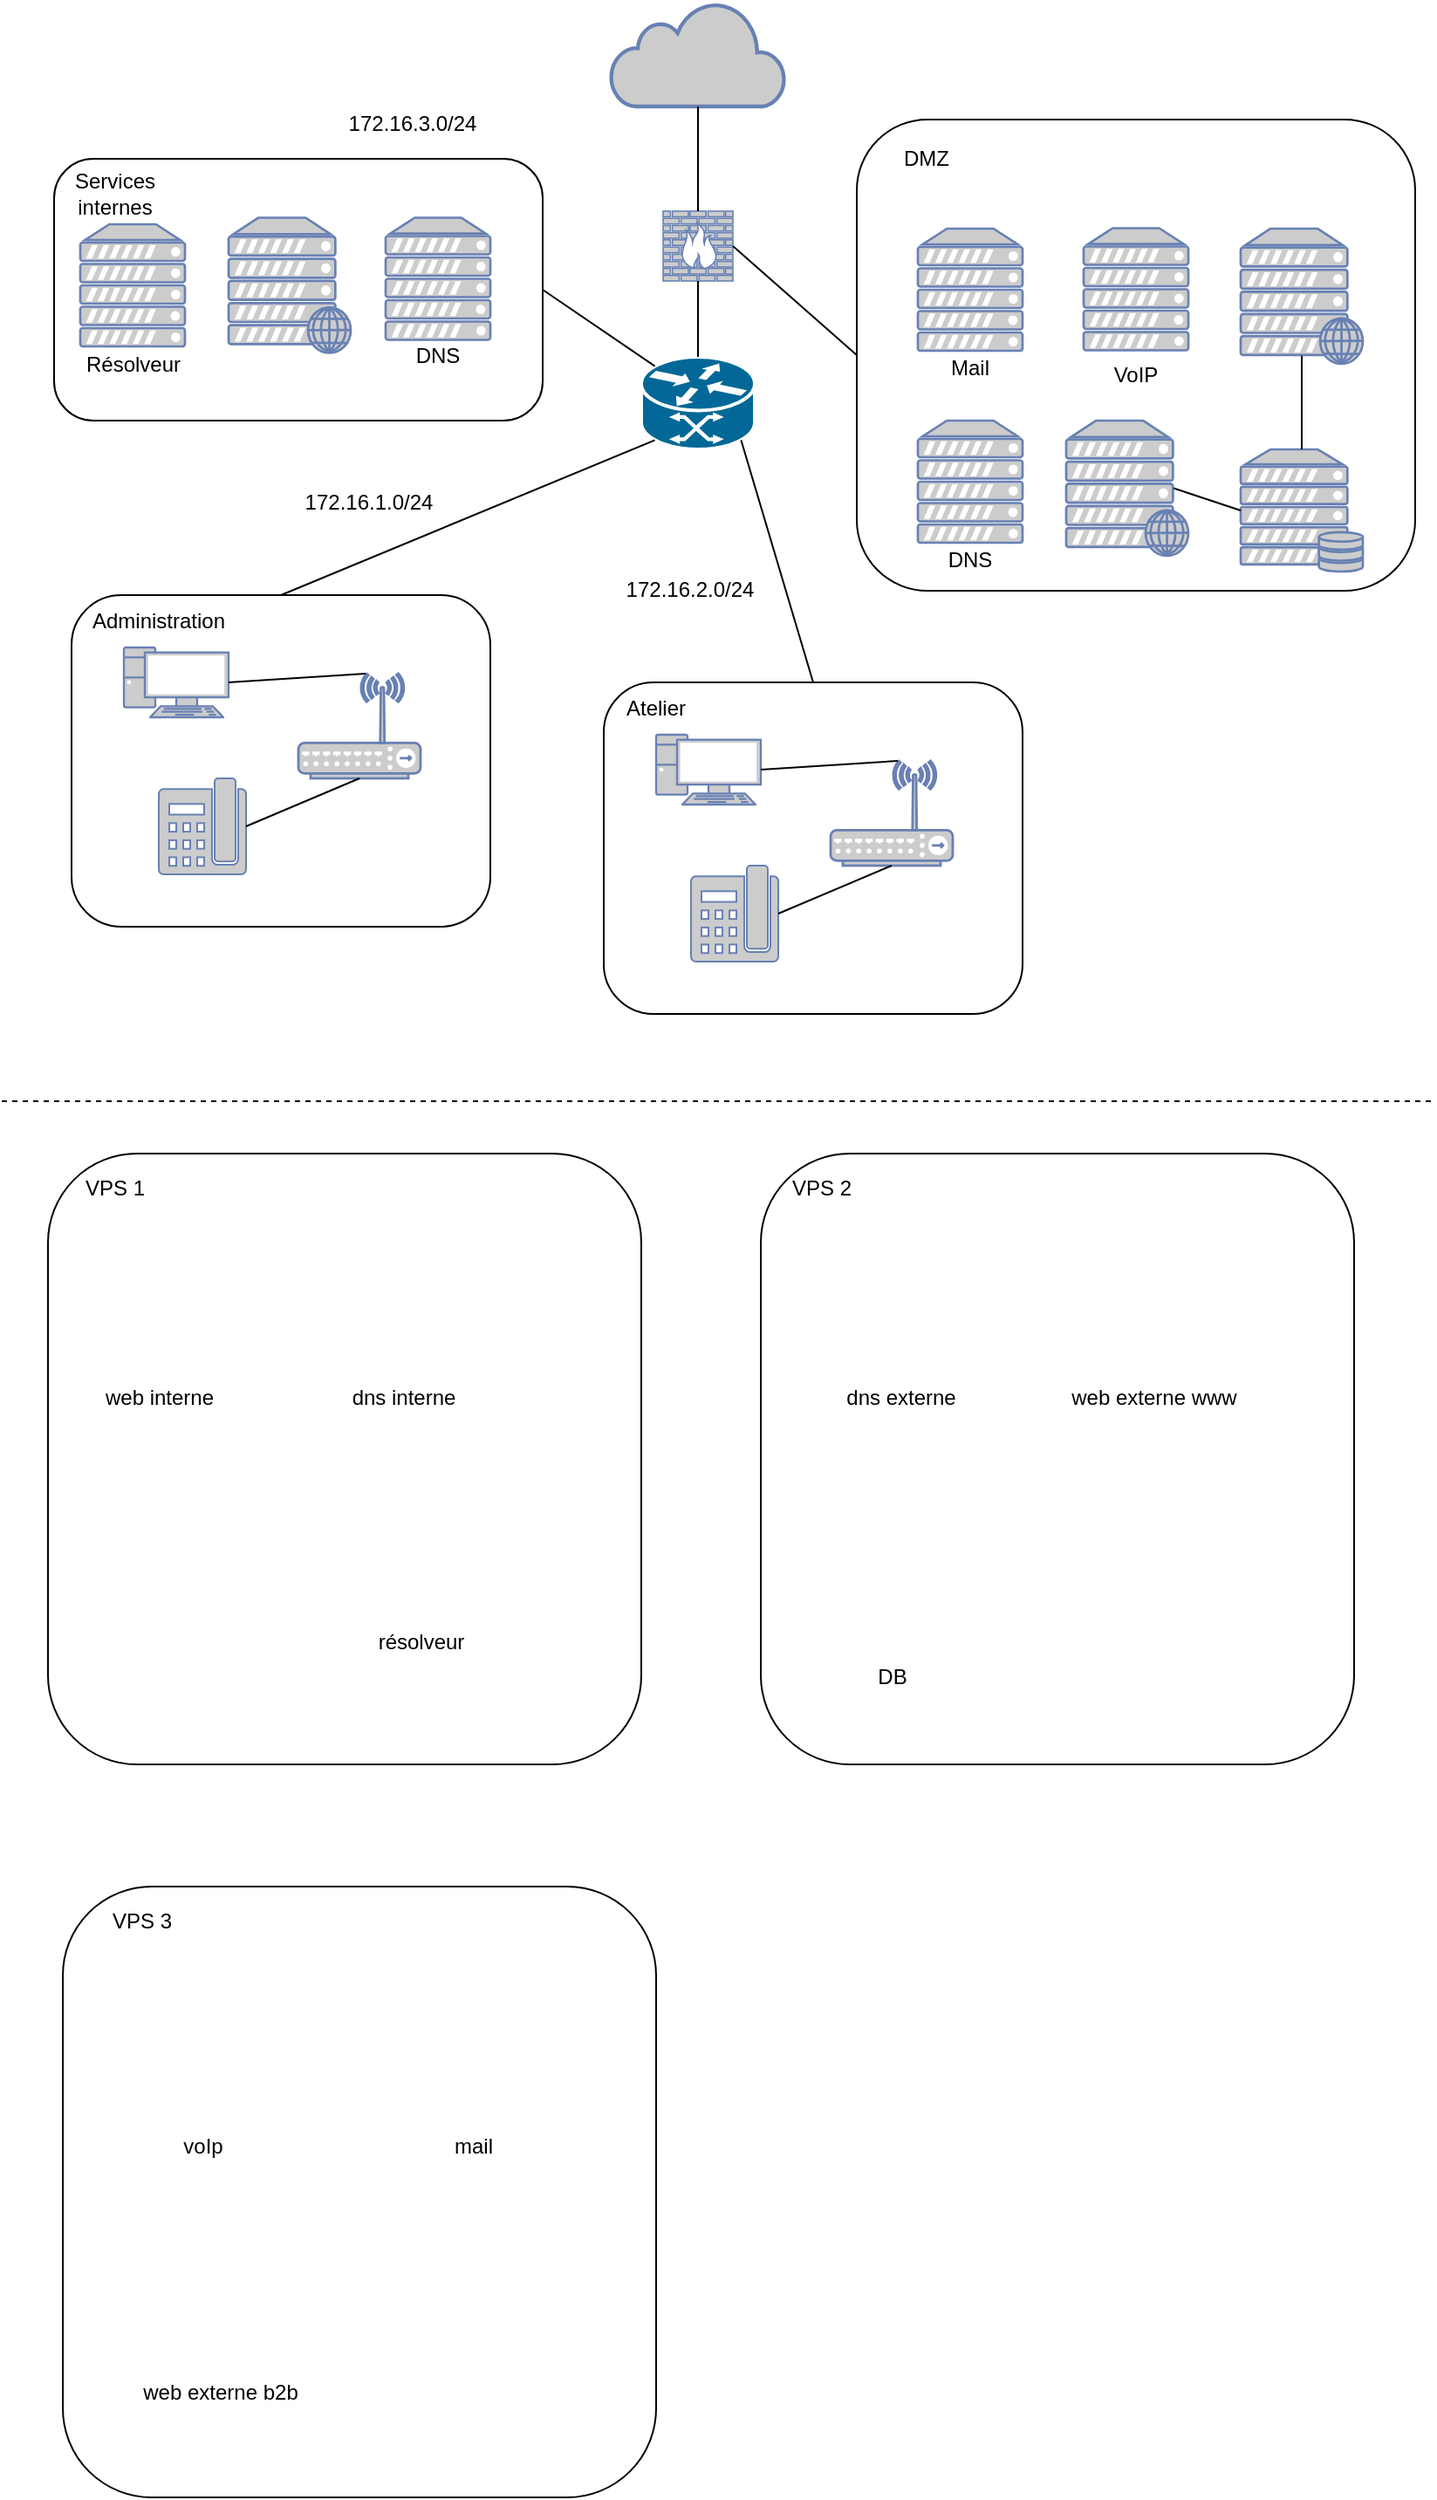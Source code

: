 <mxfile version="12.9.1" type="device"><diagram id="8K8FOAlhZLtsBGURo0Ud" name="Page-1"><mxGraphModel dx="946" dy="548" grid="1" gridSize="10" guides="1" tooltips="1" connect="1" arrows="1" fold="1" page="1" pageScale="1" pageWidth="827" pageHeight="1169" math="0" shadow="0"><root><mxCell id="0"/><mxCell id="1" parent="0"/><mxCell id="5rvcDWq6bxcaxY-hCRdV-24" value="" style="rounded=1;whiteSpace=wrap;html=1;" parent="1" vertex="1"><mxGeometry x="40" y="350" width="240" height="190" as="geometry"/></mxCell><mxCell id="5rvcDWq6bxcaxY-hCRdV-18" value="" style="rounded=1;whiteSpace=wrap;html=1;" parent="1" vertex="1"><mxGeometry x="30" y="100" width="280" height="150" as="geometry"/></mxCell><mxCell id="5rvcDWq6bxcaxY-hCRdV-17" value="" style="rounded=1;whiteSpace=wrap;html=1;" parent="1" vertex="1"><mxGeometry x="490" y="77.5" width="320" height="270" as="geometry"/></mxCell><mxCell id="5rvcDWq6bxcaxY-hCRdV-1" value="" style="fontColor=#0066CC;verticalAlign=top;verticalLabelPosition=bottom;labelPosition=center;align=center;html=1;outlineConnect=0;fillColor=#CCCCCC;strokeColor=#6881B3;gradientColor=none;gradientDirection=north;strokeWidth=2;shape=mxgraph.networks.server_storage;" parent="1" vertex="1"><mxGeometry x="710" y="266.5" width="70" height="70" as="geometry"/></mxCell><mxCell id="5rvcDWq6bxcaxY-hCRdV-2" value="" style="fontColor=#0066CC;verticalAlign=top;verticalLabelPosition=bottom;labelPosition=center;align=center;html=1;outlineConnect=0;fillColor=#CCCCCC;strokeColor=#6881B3;gradientColor=none;gradientDirection=north;strokeWidth=2;shape=mxgraph.networks.server;" parent="1" vertex="1"><mxGeometry x="525" y="140" width="60" height="70" as="geometry"/></mxCell><mxCell id="5rvcDWq6bxcaxY-hCRdV-3" value="" style="fontColor=#0066CC;verticalAlign=top;verticalLabelPosition=bottom;labelPosition=center;align=center;html=1;outlineConnect=0;fillColor=#CCCCCC;strokeColor=#6881B3;gradientColor=none;gradientDirection=north;strokeWidth=2;shape=mxgraph.networks.wireless_hub;" parent="1" vertex="1"><mxGeometry x="170" y="395" width="70" height="60" as="geometry"/></mxCell><mxCell id="5rvcDWq6bxcaxY-hCRdV-5" value="" style="fontColor=#0066CC;verticalAlign=top;verticalLabelPosition=bottom;labelPosition=center;align=center;html=1;outlineConnect=0;fillColor=#CCCCCC;strokeColor=#6881B3;gradientColor=none;gradientDirection=north;strokeWidth=2;shape=mxgraph.networks.server;" parent="1" vertex="1"><mxGeometry x="525" y="250" width="60" height="70" as="geometry"/></mxCell><mxCell id="5rvcDWq6bxcaxY-hCRdV-6" value="" style="fontColor=#0066CC;verticalAlign=top;verticalLabelPosition=bottom;labelPosition=center;align=center;html=1;outlineConnect=0;fillColor=#CCCCCC;strokeColor=#6881B3;gradientColor=none;gradientDirection=north;strokeWidth=2;shape=mxgraph.networks.web_server;" parent="1" vertex="1"><mxGeometry x="710" y="140" width="70" height="77.5" as="geometry"/></mxCell><mxCell id="5rvcDWq6bxcaxY-hCRdV-8" value="" style="fontColor=#0066CC;verticalAlign=top;verticalLabelPosition=bottom;labelPosition=center;align=center;html=1;outlineConnect=0;fillColor=#CCCCCC;strokeColor=#6881B3;gradientColor=none;gradientDirection=north;strokeWidth=2;shape=mxgraph.networks.pc;" parent="1" vertex="1"><mxGeometry x="70" y="380" width="60" height="40" as="geometry"/></mxCell><mxCell id="5rvcDWq6bxcaxY-hCRdV-11" value="" style="fontColor=#0066CC;verticalAlign=top;verticalLabelPosition=bottom;labelPosition=center;align=center;html=1;outlineConnect=0;fillColor=#CCCCCC;strokeColor=#6881B3;gradientColor=none;gradientDirection=north;strokeWidth=2;shape=mxgraph.networks.phone_2;" parent="1" vertex="1"><mxGeometry x="90" y="455" width="50" height="55" as="geometry"/></mxCell><mxCell id="5rvcDWq6bxcaxY-hCRdV-13" value="" style="fontColor=#0066CC;verticalAlign=top;verticalLabelPosition=bottom;labelPosition=center;align=center;html=1;outlineConnect=0;fillColor=#CCCCCC;strokeColor=#6881B3;gradientColor=none;gradientDirection=north;strokeWidth=2;shape=mxgraph.networks.server;" parent="1" vertex="1"><mxGeometry x="220" y="133.75" width="60" height="70" as="geometry"/></mxCell><mxCell id="5rvcDWq6bxcaxY-hCRdV-14" value="" style="fontColor=#0066CC;verticalAlign=top;verticalLabelPosition=bottom;labelPosition=center;align=center;html=1;outlineConnect=0;fillColor=#CCCCCC;strokeColor=#6881B3;gradientColor=none;gradientDirection=north;strokeWidth=2;shape=mxgraph.networks.firewall;" parent="1" vertex="1"><mxGeometry x="379" y="130" width="40" height="40" as="geometry"/></mxCell><mxCell id="5rvcDWq6bxcaxY-hCRdV-15" value="" style="shape=mxgraph.cisco.routers.atm_router;html=1;pointerEvents=1;dashed=0;fillColor=#036897;strokeColor=#ffffff;strokeWidth=2;verticalLabelPosition=bottom;verticalAlign=top;align=center;outlineConnect=0;" parent="1" vertex="1"><mxGeometry x="366.5" y="213.5" width="65" height="53" as="geometry"/></mxCell><mxCell id="5rvcDWq6bxcaxY-hCRdV-16" value="" style="html=1;outlineConnect=0;fillColor=#CCCCCC;strokeColor=#6881B3;gradientColor=none;gradientDirection=north;strokeWidth=2;shape=mxgraph.networks.cloud;fontColor=#ffffff;" parent="1" vertex="1"><mxGeometry x="349" y="10" width="100" height="60" as="geometry"/></mxCell><mxCell id="5rvcDWq6bxcaxY-hCRdV-19" value="" style="endArrow=none;html=1;entryX=0.5;entryY=1;entryDx=0;entryDy=0;entryPerimeter=0;" parent="1" source="5rvcDWq6bxcaxY-hCRdV-15" target="5rvcDWq6bxcaxY-hCRdV-14" edge="1"><mxGeometry width="50" height="50" relative="1" as="geometry"><mxPoint x="349" y="230" as="sourcePoint"/><mxPoint x="399" y="180" as="targetPoint"/></mxGeometry></mxCell><mxCell id="5rvcDWq6bxcaxY-hCRdV-21" value="" style="endArrow=none;html=1;entryX=0.5;entryY=1;entryDx=0;entryDy=0;entryPerimeter=0;exitX=0.5;exitY=0;exitDx=0;exitDy=0;exitPerimeter=0;" parent="1" source="5rvcDWq6bxcaxY-hCRdV-14" target="5rvcDWq6bxcaxY-hCRdV-16" edge="1"><mxGeometry width="50" height="50" relative="1" as="geometry"><mxPoint x="350" y="340" as="sourcePoint"/><mxPoint x="400" y="290" as="targetPoint"/></mxGeometry></mxCell><mxCell id="5rvcDWq6bxcaxY-hCRdV-22" value="DMZ" style="text;html=1;strokeColor=none;fillColor=none;align=center;verticalAlign=middle;whiteSpace=wrap;rounded=0;" parent="1" vertex="1"><mxGeometry x="510" y="90" width="40" height="20" as="geometry"/></mxCell><mxCell id="5rvcDWq6bxcaxY-hCRdV-23" value="Services internes" style="text;html=1;strokeColor=none;fillColor=none;align=center;verticalAlign=middle;whiteSpace=wrap;rounded=0;" parent="1" vertex="1"><mxGeometry x="30" y="110" width="70" height="20" as="geometry"/></mxCell><mxCell id="5rvcDWq6bxcaxY-hCRdV-25" value="" style="endArrow=none;html=1;exitX=1;exitY=0.5;exitDx=0;exitDy=0;exitPerimeter=0;entryX=0.5;entryY=1;entryDx=0;entryDy=0;entryPerimeter=0;" parent="1" source="5rvcDWq6bxcaxY-hCRdV-11" target="5rvcDWq6bxcaxY-hCRdV-3" edge="1"><mxGeometry width="50" height="50" relative="1" as="geometry"><mxPoint x="320" y="490" as="sourcePoint"/><mxPoint x="370" y="440" as="targetPoint"/></mxGeometry></mxCell><mxCell id="5rvcDWq6bxcaxY-hCRdV-26" value="" style="endArrow=none;html=1;entryX=1;entryY=0.5;entryDx=0;entryDy=0;entryPerimeter=0;exitX=0.55;exitY=0;exitDx=0;exitDy=0;exitPerimeter=0;" parent="1" source="5rvcDWq6bxcaxY-hCRdV-3" target="5rvcDWq6bxcaxY-hCRdV-8" edge="1"><mxGeometry width="50" height="50" relative="1" as="geometry"><mxPoint x="320" y="490" as="sourcePoint"/><mxPoint x="370" y="440" as="targetPoint"/></mxGeometry></mxCell><mxCell id="5rvcDWq6bxcaxY-hCRdV-27" value="" style="rounded=1;whiteSpace=wrap;html=1;" parent="1" vertex="1"><mxGeometry x="345" y="400" width="240" height="190" as="geometry"/></mxCell><mxCell id="5rvcDWq6bxcaxY-hCRdV-28" value="" style="fontColor=#0066CC;verticalAlign=top;verticalLabelPosition=bottom;labelPosition=center;align=center;html=1;outlineConnect=0;fillColor=#CCCCCC;strokeColor=#6881B3;gradientColor=none;gradientDirection=north;strokeWidth=2;shape=mxgraph.networks.wireless_hub;" parent="1" vertex="1"><mxGeometry x="475" y="445" width="70" height="60" as="geometry"/></mxCell><mxCell id="5rvcDWq6bxcaxY-hCRdV-29" value="" style="fontColor=#0066CC;verticalAlign=top;verticalLabelPosition=bottom;labelPosition=center;align=center;html=1;outlineConnect=0;fillColor=#CCCCCC;strokeColor=#6881B3;gradientColor=none;gradientDirection=north;strokeWidth=2;shape=mxgraph.networks.pc;" parent="1" vertex="1"><mxGeometry x="375" y="430" width="60" height="40" as="geometry"/></mxCell><mxCell id="5rvcDWq6bxcaxY-hCRdV-30" value="" style="fontColor=#0066CC;verticalAlign=top;verticalLabelPosition=bottom;labelPosition=center;align=center;html=1;outlineConnect=0;fillColor=#CCCCCC;strokeColor=#6881B3;gradientColor=none;gradientDirection=north;strokeWidth=2;shape=mxgraph.networks.phone_2;" parent="1" vertex="1"><mxGeometry x="395" y="505" width="50" height="55" as="geometry"/></mxCell><mxCell id="5rvcDWq6bxcaxY-hCRdV-31" value="" style="endArrow=none;html=1;exitX=1;exitY=0.5;exitDx=0;exitDy=0;exitPerimeter=0;entryX=0.5;entryY=1;entryDx=0;entryDy=0;entryPerimeter=0;" parent="1" source="5rvcDWq6bxcaxY-hCRdV-30" target="5rvcDWq6bxcaxY-hCRdV-28" edge="1"><mxGeometry width="50" height="50" relative="1" as="geometry"><mxPoint x="625" y="540" as="sourcePoint"/><mxPoint x="675" y="490" as="targetPoint"/></mxGeometry></mxCell><mxCell id="5rvcDWq6bxcaxY-hCRdV-32" value="" style="endArrow=none;html=1;entryX=1;entryY=0.5;entryDx=0;entryDy=0;entryPerimeter=0;exitX=0.55;exitY=0;exitDx=0;exitDy=0;exitPerimeter=0;" parent="1" source="5rvcDWq6bxcaxY-hCRdV-28" target="5rvcDWq6bxcaxY-hCRdV-29" edge="1"><mxGeometry width="50" height="50" relative="1" as="geometry"><mxPoint x="625" y="540" as="sourcePoint"/><mxPoint x="675" y="490" as="targetPoint"/></mxGeometry></mxCell><mxCell id="5rvcDWq6bxcaxY-hCRdV-33" value="Administration" style="text;html=1;strokeColor=none;fillColor=none;align=center;verticalAlign=middle;whiteSpace=wrap;rounded=0;" parent="1" vertex="1"><mxGeometry x="70" y="355" width="40" height="20" as="geometry"/></mxCell><mxCell id="5rvcDWq6bxcaxY-hCRdV-35" value="Atelier" style="text;html=1;strokeColor=none;fillColor=none;align=center;verticalAlign=middle;whiteSpace=wrap;rounded=0;" parent="1" vertex="1"><mxGeometry x="355" y="405" width="40" height="20" as="geometry"/></mxCell><mxCell id="5rvcDWq6bxcaxY-hCRdV-36" value="" style="fontColor=#0066CC;verticalAlign=top;verticalLabelPosition=bottom;labelPosition=center;align=center;html=1;outlineConnect=0;fillColor=#CCCCCC;strokeColor=#6881B3;gradientColor=none;gradientDirection=north;strokeWidth=2;shape=mxgraph.networks.server;" parent="1" vertex="1"><mxGeometry x="620" y="139.75" width="60" height="70" as="geometry"/></mxCell><mxCell id="5rvcDWq6bxcaxY-hCRdV-37" value="" style="endArrow=none;html=1;entryX=0.5;entryY=0.94;entryDx=0;entryDy=0;entryPerimeter=0;exitX=0.5;exitY=0;exitDx=0;exitDy=0;exitPerimeter=0;" parent="1" source="5rvcDWq6bxcaxY-hCRdV-1" target="5rvcDWq6bxcaxY-hCRdV-6" edge="1"><mxGeometry width="50" height="50" relative="1" as="geometry"><mxPoint x="640" y="280" as="sourcePoint"/><mxPoint x="690" y="230" as="targetPoint"/></mxGeometry></mxCell><mxCell id="5rvcDWq6bxcaxY-hCRdV-38" value="Mail" style="text;html=1;strokeColor=none;fillColor=none;align=center;verticalAlign=middle;whiteSpace=wrap;rounded=0;" parent="1" vertex="1"><mxGeometry x="535" y="210" width="40" height="20" as="geometry"/></mxCell><mxCell id="5rvcDWq6bxcaxY-hCRdV-39" value="VoIP" style="text;html=1;strokeColor=none;fillColor=none;align=center;verticalAlign=middle;whiteSpace=wrap;rounded=0;" parent="1" vertex="1"><mxGeometry x="630" y="213.75" width="40" height="20" as="geometry"/></mxCell><mxCell id="5rvcDWq6bxcaxY-hCRdV-40" value="DNS" style="text;html=1;strokeColor=none;fillColor=none;align=center;verticalAlign=middle;whiteSpace=wrap;rounded=0;" parent="1" vertex="1"><mxGeometry x="535" y="320" width="40" height="20" as="geometry"/></mxCell><mxCell id="5rvcDWq6bxcaxY-hCRdV-41" value="" style="fontColor=#0066CC;verticalAlign=top;verticalLabelPosition=bottom;labelPosition=center;align=center;html=1;outlineConnect=0;fillColor=#CCCCCC;strokeColor=#6881B3;gradientColor=none;gradientDirection=north;strokeWidth=2;shape=mxgraph.networks.web_server;" parent="1" vertex="1"><mxGeometry x="130" y="133.75" width="70" height="77.5" as="geometry"/></mxCell><mxCell id="5rvcDWq6bxcaxY-hCRdV-42" value="" style="endArrow=none;html=1;entryX=1;entryY=0.5;entryDx=0;entryDy=0;exitX=0.12;exitY=0.1;exitDx=0;exitDy=0;exitPerimeter=0;" parent="1" source="5rvcDWq6bxcaxY-hCRdV-15" target="5rvcDWq6bxcaxY-hCRdV-18" edge="1"><mxGeometry width="50" height="50" relative="1" as="geometry"><mxPoint x="350" y="390" as="sourcePoint"/><mxPoint x="400" y="340" as="targetPoint"/></mxGeometry></mxCell><mxCell id="5rvcDWq6bxcaxY-hCRdV-43" value="" style="endArrow=none;html=1;entryX=0.12;entryY=0.9;entryDx=0;entryDy=0;entryPerimeter=0;exitX=0.5;exitY=0;exitDx=0;exitDy=0;" parent="1" source="5rvcDWq6bxcaxY-hCRdV-24" target="5rvcDWq6bxcaxY-hCRdV-15" edge="1"><mxGeometry width="50" height="50" relative="1" as="geometry"><mxPoint x="350" y="390" as="sourcePoint"/><mxPoint x="400" y="340" as="targetPoint"/></mxGeometry></mxCell><mxCell id="5rvcDWq6bxcaxY-hCRdV-44" value="" style="endArrow=none;html=1;entryX=0.88;entryY=0.9;entryDx=0;entryDy=0;entryPerimeter=0;exitX=0.5;exitY=0;exitDx=0;exitDy=0;" parent="1" source="5rvcDWq6bxcaxY-hCRdV-27" target="5rvcDWq6bxcaxY-hCRdV-15" edge="1"><mxGeometry width="50" height="50" relative="1" as="geometry"><mxPoint x="472" y="370" as="sourcePoint"/><mxPoint x="400" y="340" as="targetPoint"/></mxGeometry></mxCell><mxCell id="5rvcDWq6bxcaxY-hCRdV-45" value="" style="endArrow=none;html=1;entryX=1;entryY=0.5;entryDx=0;entryDy=0;entryPerimeter=0;exitX=0;exitY=0.5;exitDx=0;exitDy=0;" parent="1" source="5rvcDWq6bxcaxY-hCRdV-17" target="5rvcDWq6bxcaxY-hCRdV-14" edge="1"><mxGeometry width="50" height="50" relative="1" as="geometry"><mxPoint x="350" y="390" as="sourcePoint"/><mxPoint x="400" y="340" as="targetPoint"/></mxGeometry></mxCell><mxCell id="5rvcDWq6bxcaxY-hCRdV-46" value="" style="endArrow=none;dashed=1;html=1;" parent="1" edge="1"><mxGeometry width="50" height="50" relative="1" as="geometry"><mxPoint y="640" as="sourcePoint"/><mxPoint x="820" y="640" as="targetPoint"/></mxGeometry></mxCell><mxCell id="5rvcDWq6bxcaxY-hCRdV-47" value="" style="rounded=1;whiteSpace=wrap;html=1;" parent="1" vertex="1"><mxGeometry x="26.5" y="670" width="340" height="350" as="geometry"/></mxCell><mxCell id="5rvcDWq6bxcaxY-hCRdV-49" value="" style="rounded=1;whiteSpace=wrap;html=1;" parent="1" vertex="1"><mxGeometry x="435" y="670" width="340" height="350" as="geometry"/></mxCell><mxCell id="5rvcDWq6bxcaxY-hCRdV-50" value="" style="shape=image;html=1;verticalAlign=top;verticalLabelPosition=bottom;labelBackgroundColor=#ffffff;imageAspect=0;aspect=fixed;image=https://cdn1.iconfinder.com/data/icons/social-media-2106/24/social_media_social_media_logo_docker-128.png" parent="1" vertex="1"><mxGeometry x="60" y="720" width="80" height="80" as="geometry"/></mxCell><mxCell id="5rvcDWq6bxcaxY-hCRdV-51" value="" style="shape=image;html=1;verticalAlign=top;verticalLabelPosition=bottom;labelBackgroundColor=#ffffff;imageAspect=0;aspect=fixed;image=https://cdn1.iconfinder.com/data/icons/social-media-2106/24/social_media_social_media_logo_docker-128.png" parent="1" vertex="1"><mxGeometry x="210" y="860" width="80" height="80" as="geometry"/></mxCell><mxCell id="5rvcDWq6bxcaxY-hCRdV-52" value="" style="shape=image;html=1;verticalAlign=top;verticalLabelPosition=bottom;labelBackgroundColor=#ffffff;imageAspect=0;aspect=fixed;image=https://cdn1.iconfinder.com/data/icons/social-media-2106/24/social_media_social_media_logo_docker-128.png" parent="1" vertex="1"><mxGeometry x="200" y="720" width="80" height="80" as="geometry"/></mxCell><mxCell id="5rvcDWq6bxcaxY-hCRdV-53" value="" style="shape=image;html=1;verticalAlign=top;verticalLabelPosition=bottom;labelBackgroundColor=#ffffff;imageAspect=0;aspect=fixed;image=https://cdn1.iconfinder.com/data/icons/social-media-2106/24/social_media_social_media_logo_docker-128.png" parent="1" vertex="1"><mxGeometry x="620" y="710" width="80" height="80" as="geometry"/></mxCell><mxCell id="5rvcDWq6bxcaxY-hCRdV-54" value="" style="shape=image;html=1;verticalAlign=top;verticalLabelPosition=bottom;labelBackgroundColor=#ffffff;imageAspect=0;aspect=fixed;image=https://cdn1.iconfinder.com/data/icons/social-media-2106/24/social_media_social_media_logo_docker-128.png" parent="1" vertex="1"><mxGeometry x="480" y="710" width="80" height="80" as="geometry"/></mxCell><mxCell id="5rvcDWq6bxcaxY-hCRdV-55" value="VPS 1" style="text;html=1;strokeColor=none;fillColor=none;align=center;verticalAlign=middle;whiteSpace=wrap;rounded=0;" parent="1" vertex="1"><mxGeometry x="45" y="680" width="40" height="20" as="geometry"/></mxCell><mxCell id="5rvcDWq6bxcaxY-hCRdV-56" value="VPS 2" style="text;html=1;strokeColor=none;fillColor=none;align=center;verticalAlign=middle;whiteSpace=wrap;rounded=0;" parent="1" vertex="1"><mxGeometry x="450" y="680" width="40" height="20" as="geometry"/></mxCell><mxCell id="vLpIJTmGjPXU0FHorcV9-1" value="DNS" style="text;html=1;strokeColor=none;fillColor=none;align=center;verticalAlign=middle;whiteSpace=wrap;rounded=0;" parent="1" vertex="1"><mxGeometry x="230" y="202.5" width="40" height="20" as="geometry"/></mxCell><mxCell id="KuJsLzoSFgSsdn72Qykt-1" value="172.16.1.0/24" style="text;html=1;align=center;verticalAlign=middle;resizable=0;points=[];autosize=1;" parent="1" vertex="1"><mxGeometry x="165" y="287" width="90" height="20" as="geometry"/></mxCell><mxCell id="KuJsLzoSFgSsdn72Qykt-2" value="172.16.2.0/24" style="text;html=1;align=center;verticalAlign=middle;resizable=0;points=[];autosize=1;" parent="1" vertex="1"><mxGeometry x="349" y="336.5" width="90" height="20" as="geometry"/></mxCell><mxCell id="6c3XBw8nP-Snj0HKWHFq-1" value="" style="fontColor=#0066CC;verticalAlign=top;verticalLabelPosition=bottom;labelPosition=center;align=center;html=1;outlineConnect=0;fillColor=#CCCCCC;strokeColor=#6881B3;gradientColor=none;gradientDirection=north;strokeWidth=2;shape=mxgraph.networks.server;" parent="1" vertex="1"><mxGeometry x="45" y="137.5" width="60" height="70" as="geometry"/></mxCell><mxCell id="6c3XBw8nP-Snj0HKWHFq-2" value="Résolveur" style="text;html=1;align=center;verticalAlign=middle;resizable=0;points=[];autosize=1;" parent="1" vertex="1"><mxGeometry x="40" y="207.5" width="70" height="20" as="geometry"/></mxCell><mxCell id="6c3XBw8nP-Snj0HKWHFq-3" value="résolveur" style="text;html=1;align=center;verticalAlign=middle;resizable=0;points=[];autosize=1;" parent="1" vertex="1"><mxGeometry x="210" y="940" width="60" height="20" as="geometry"/></mxCell><mxCell id="6c3XBw8nP-Snj0HKWHFq-4" value="web externe www" style="text;html=1;align=center;verticalAlign=middle;resizable=0;points=[];autosize=1;" parent="1" vertex="1"><mxGeometry x="605" y="800" width="110" height="20" as="geometry"/></mxCell><mxCell id="6c3XBw8nP-Snj0HKWHFq-5" value="web interne" style="text;html=1;align=center;verticalAlign=middle;resizable=0;points=[];autosize=1;" parent="1" vertex="1"><mxGeometry x="50" y="800" width="80" height="20" as="geometry"/></mxCell><mxCell id="6c3XBw8nP-Snj0HKWHFq-6" value="dns interne" style="text;html=1;align=center;verticalAlign=middle;resizable=0;points=[];autosize=1;" parent="1" vertex="1"><mxGeometry x="195" y="800" width="70" height="20" as="geometry"/></mxCell><mxCell id="6c3XBw8nP-Snj0HKWHFq-7" value="voIp" style="text;html=1;align=center;verticalAlign=middle;resizable=0;points=[];autosize=1;" parent="1" vertex="1"><mxGeometry x="105" y="1255" width="40" height="20" as="geometry"/></mxCell><mxCell id="6c3XBw8nP-Snj0HKWHFq-8" value="" style="rounded=1;whiteSpace=wrap;html=1;" parent="1" vertex="1"><mxGeometry x="35" y="1090" width="340" height="350" as="geometry"/></mxCell><mxCell id="6c3XBw8nP-Snj0HKWHFq-9" value="VPS 3" style="text;html=1;align=center;verticalAlign=middle;resizable=0;points=[];autosize=1;" parent="1" vertex="1"><mxGeometry x="55" y="1100" width="50" height="20" as="geometry"/></mxCell><mxCell id="6c3XBw8nP-Snj0HKWHFq-10" value="" style="shape=image;html=1;verticalAlign=top;verticalLabelPosition=bottom;labelBackgroundColor=#ffffff;imageAspect=0;aspect=fixed;image=https://cdn1.iconfinder.com/data/icons/social-media-2106/24/social_media_social_media_logo_docker-128.png" parent="1" vertex="1"><mxGeometry x="90" y="1140" width="80" height="80" as="geometry"/></mxCell><mxCell id="6c3XBw8nP-Snj0HKWHFq-11" value="" style="shape=image;html=1;verticalAlign=top;verticalLabelPosition=bottom;labelBackgroundColor=#ffffff;imageAspect=0;aspect=fixed;image=https://cdn1.iconfinder.com/data/icons/social-media-2106/24/social_media_social_media_logo_docker-128.png" parent="1" vertex="1"><mxGeometry x="240" y="1140" width="80" height="80" as="geometry"/></mxCell><mxCell id="6c3XBw8nP-Snj0HKWHFq-12" value="dns externe" style="text;html=1;align=center;verticalAlign=middle;resizable=0;points=[];autosize=1;" parent="1" vertex="1"><mxGeometry x="475" y="800" width="80" height="20" as="geometry"/></mxCell><mxCell id="6c3XBw8nP-Snj0HKWHFq-13" value="mail" style="text;html=1;align=center;verticalAlign=middle;resizable=0;points=[];autosize=1;" parent="1" vertex="1"><mxGeometry x="250" y="1229" width="40" height="20" as="geometry"/></mxCell><mxCell id="6c3XBw8nP-Snj0HKWHFq-14" value="voIp" style="text;html=1;align=center;verticalAlign=middle;resizable=0;points=[];autosize=1;" parent="1" vertex="1"><mxGeometry x="95" y="1229" width="40" height="20" as="geometry"/></mxCell><mxCell id="c7qzfTAULb8DFts_76-B-2" value="" style="fontColor=#0066CC;verticalAlign=top;verticalLabelPosition=bottom;labelPosition=center;align=center;html=1;outlineConnect=0;fillColor=#CCCCCC;strokeColor=#6881B3;gradientColor=none;gradientDirection=north;strokeWidth=2;shape=mxgraph.networks.web_server;" vertex="1" parent="1"><mxGeometry x="610" y="250" width="70" height="77.5" as="geometry"/></mxCell><mxCell id="c7qzfTAULb8DFts_76-B-4" value="" style="endArrow=none;html=1;entryX=0.88;entryY=0.5;entryDx=0;entryDy=0;entryPerimeter=0;exitX=0;exitY=0.5;exitDx=0;exitDy=0;exitPerimeter=0;" edge="1" parent="1" source="5rvcDWq6bxcaxY-hCRdV-1" target="c7qzfTAULb8DFts_76-B-2"><mxGeometry width="50" height="50" relative="1" as="geometry"><mxPoint x="700" y="320" as="sourcePoint"/><mxPoint x="700" y="266.35" as="targetPoint"/></mxGeometry></mxCell><mxCell id="c7qzfTAULb8DFts_76-B-5" value="" style="shape=image;html=1;verticalAlign=top;verticalLabelPosition=bottom;labelBackgroundColor=#ffffff;imageAspect=0;aspect=fixed;image=https://cdn1.iconfinder.com/data/icons/social-media-2106/24/social_media_social_media_logo_docker-128.png" vertex="1" parent="1"><mxGeometry x="85" y="1280" width="80" height="80" as="geometry"/></mxCell><mxCell id="c7qzfTAULb8DFts_76-B-7" value="web externe b2b" style="text;html=1;align=center;verticalAlign=middle;resizable=0;points=[];autosize=1;" vertex="1" parent="1"><mxGeometry x="75" y="1370" width="100" height="20" as="geometry"/></mxCell><mxCell id="c7qzfTAULb8DFts_76-B-8" value="172.16.3.0/24" style="text;html=1;align=center;verticalAlign=middle;resizable=0;points=[];autosize=1;" vertex="1" parent="1"><mxGeometry x="190" y="70" width="90" height="20" as="geometry"/></mxCell><mxCell id="c7qzfTAULb8DFts_76-B-9" value="" style="shape=image;html=1;verticalAlign=top;verticalLabelPosition=bottom;labelBackgroundColor=#ffffff;imageAspect=0;aspect=fixed;image=https://cdn1.iconfinder.com/data/icons/social-media-2106/24/social_media_social_media_logo_docker-128.png" vertex="1" parent="1"><mxGeometry x="475" y="870" width="80" height="80" as="geometry"/></mxCell><mxCell id="c7qzfTAULb8DFts_76-B-12" value="DB&lt;br&gt;" style="text;html=1;align=center;verticalAlign=middle;resizable=0;points=[];autosize=1;" vertex="1" parent="1"><mxGeometry x="495" y="960" width="30" height="20" as="geometry"/></mxCell></root></mxGraphModel></diagram></mxfile>